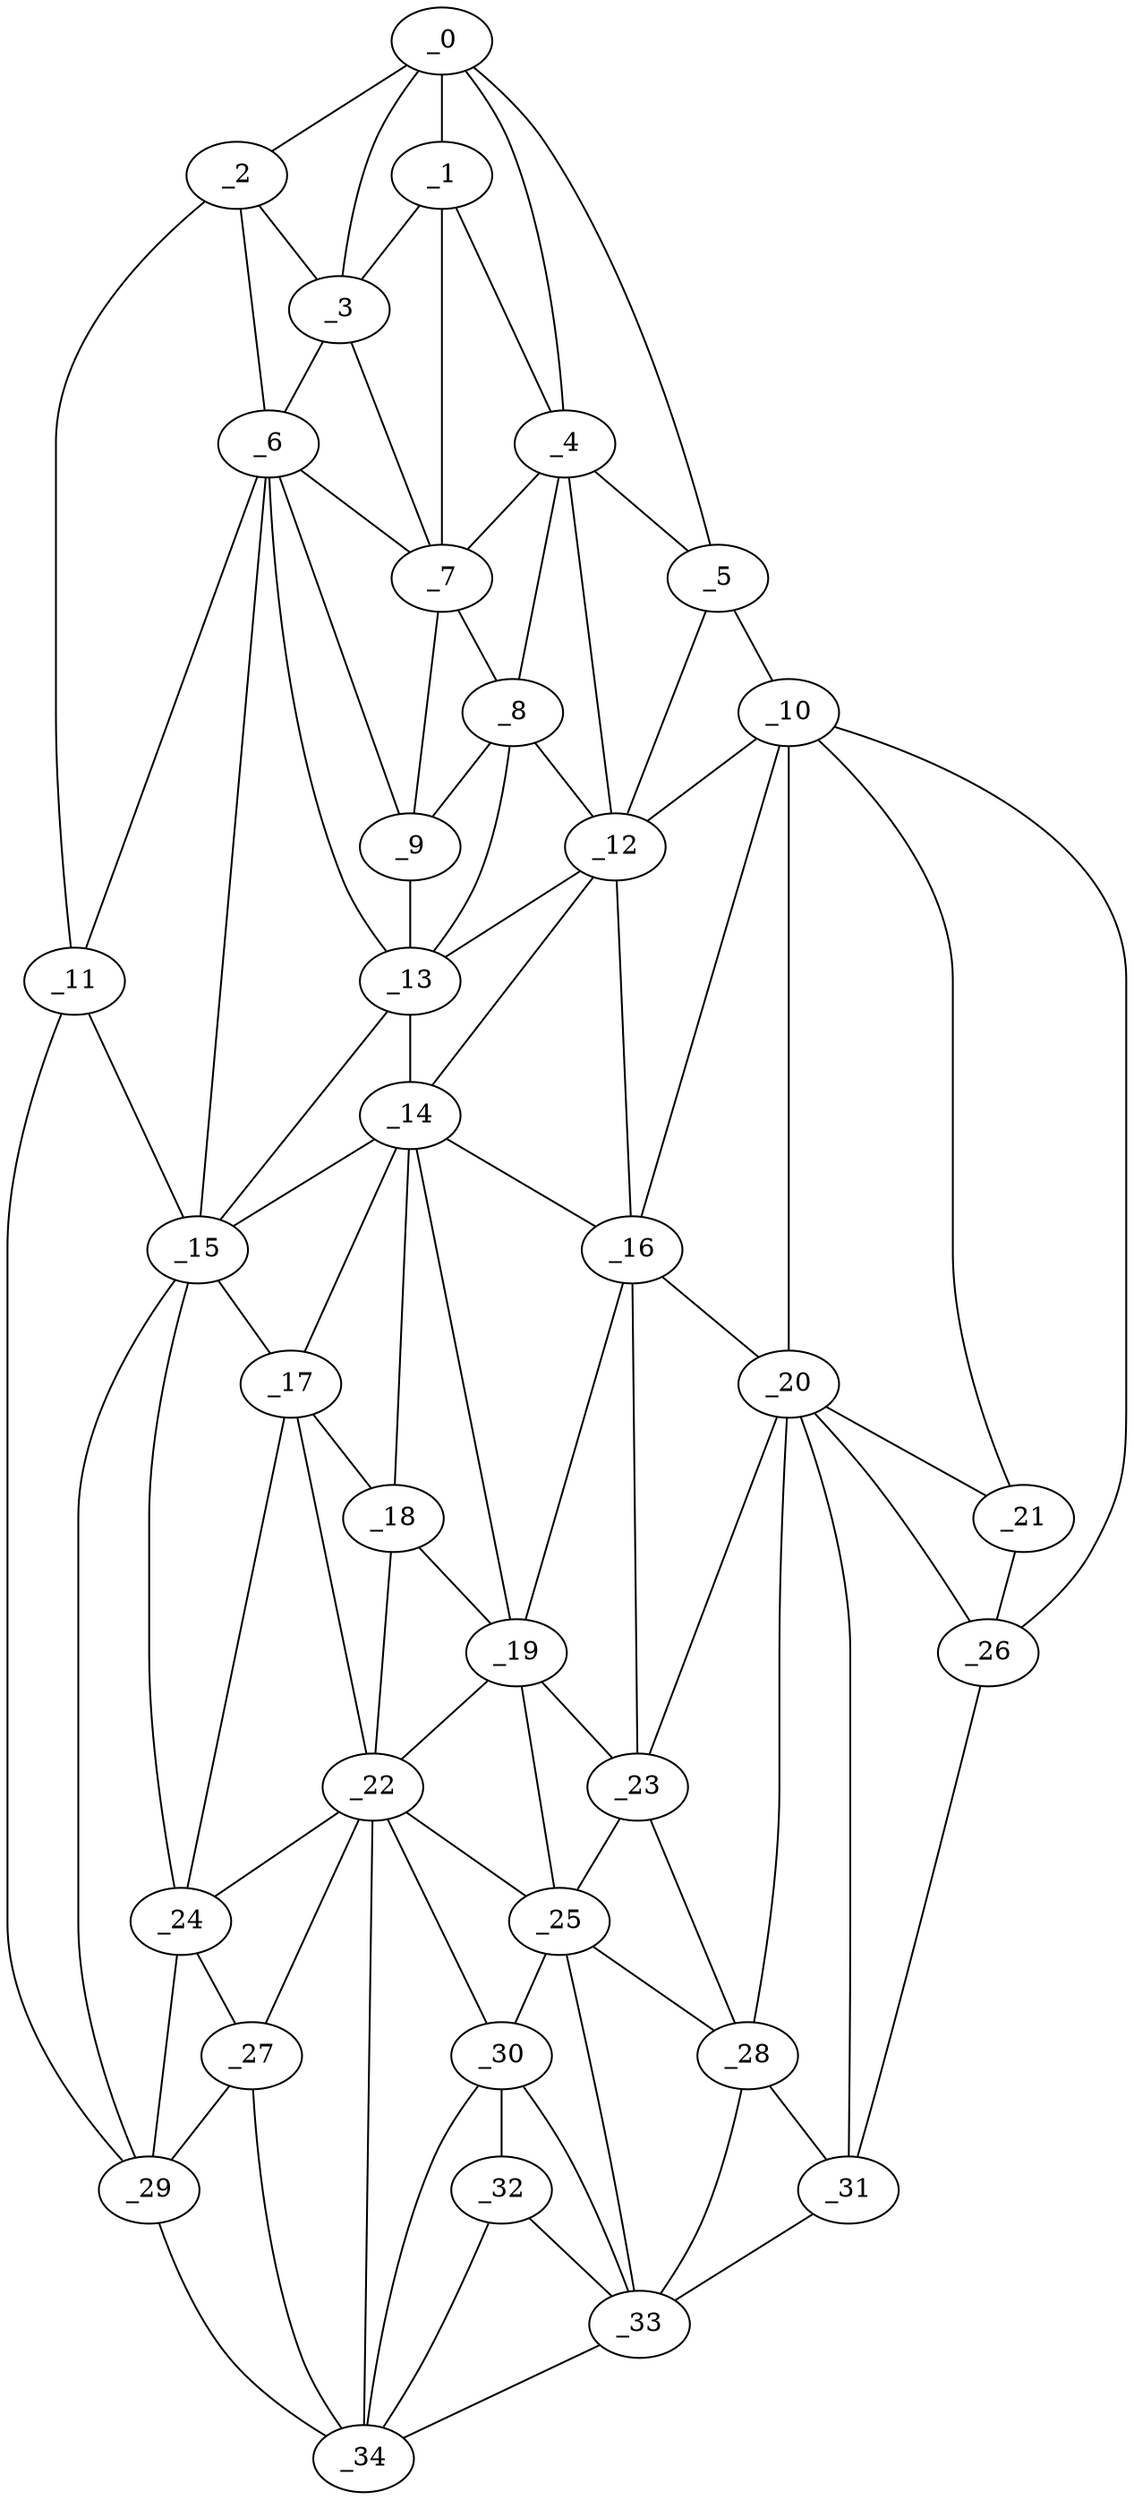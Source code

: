 graph "obj58__40.gxl" {
	_0	 [x=18,
		y=66];
	_1	 [x=25,
		y=62];
	_0 -- _1	 [valence=1];
	_2	 [x=26,
		y=14];
	_0 -- _2	 [valence=1];
	_3	 [x=26,
		y=43];
	_0 -- _3	 [valence=1];
	_4	 [x=30,
		y=65];
	_0 -- _4	 [valence=2];
	_5	 [x=33,
		y=90];
	_0 -- _5	 [valence=1];
	_1 -- _3	 [valence=2];
	_1 -- _4	 [valence=2];
	_7	 [x=36,
		y=46];
	_1 -- _7	 [valence=1];
	_2 -- _3	 [valence=1];
	_6	 [x=36,
		y=28];
	_2 -- _6	 [valence=2];
	_11	 [x=45,
		y=7];
	_2 -- _11	 [valence=1];
	_3 -- _6	 [valence=2];
	_3 -- _7	 [valence=1];
	_4 -- _5	 [valence=1];
	_4 -- _7	 [valence=2];
	_8	 [x=37,
		y=65];
	_4 -- _8	 [valence=1];
	_12	 [x=46,
		y=75];
	_4 -- _12	 [valence=2];
	_10	 [x=41,
		y=98];
	_5 -- _10	 [valence=1];
	_5 -- _12	 [valence=2];
	_6 -- _7	 [valence=2];
	_9	 [x=39,
		y=45];
	_6 -- _9	 [valence=2];
	_6 -- _11	 [valence=1];
	_13	 [x=52,
		y=48];
	_6 -- _13	 [valence=2];
	_15	 [x=57,
		y=16];
	_6 -- _15	 [valence=2];
	_7 -- _8	 [valence=2];
	_7 -- _9	 [valence=2];
	_8 -- _9	 [valence=2];
	_8 -- _12	 [valence=2];
	_8 -- _13	 [valence=2];
	_9 -- _13	 [valence=2];
	_10 -- _12	 [valence=1];
	_16	 [x=67,
		y=72];
	_10 -- _16	 [valence=2];
	_20	 [x=87,
		y=95];
	_10 -- _20	 [valence=2];
	_21	 [x=87,
		y=103];
	_10 -- _21	 [valence=1];
	_26	 [x=95,
		y=104];
	_10 -- _26	 [valence=1];
	_11 -- _15	 [valence=2];
	_29	 [x=101,
		y=16];
	_11 -- _29	 [valence=1];
	_12 -- _13	 [valence=2];
	_14	 [x=56,
		y=48];
	_12 -- _14	 [valence=2];
	_12 -- _16	 [valence=2];
	_13 -- _14	 [valence=2];
	_13 -- _15	 [valence=2];
	_14 -- _15	 [valence=2];
	_14 -- _16	 [valence=2];
	_17	 [x=71,
		y=39];
	_14 -- _17	 [valence=1];
	_18	 [x=77,
		y=48];
	_14 -- _18	 [valence=2];
	_19	 [x=77,
		y=65];
	_14 -- _19	 [valence=2];
	_15 -- _17	 [valence=2];
	_24	 [x=93,
		y=28];
	_15 -- _24	 [valence=1];
	_15 -- _29	 [valence=2];
	_16 -- _19	 [valence=1];
	_16 -- _20	 [valence=2];
	_23	 [x=92,
		y=83];
	_16 -- _23	 [valence=1];
	_17 -- _18	 [valence=2];
	_22	 [x=91,
		y=45];
	_17 -- _22	 [valence=2];
	_17 -- _24	 [valence=2];
	_18 -- _19	 [valence=1];
	_18 -- _22	 [valence=1];
	_19 -- _22	 [valence=2];
	_19 -- _23	 [valence=2];
	_25	 [x=95,
		y=71];
	_19 -- _25	 [valence=2];
	_20 -- _21	 [valence=2];
	_20 -- _23	 [valence=2];
	_20 -- _26	 [valence=1];
	_28	 [x=100,
		y=88];
	_20 -- _28	 [valence=2];
	_31	 [x=103,
		y=98];
	_20 -- _31	 [valence=2];
	_21 -- _26	 [valence=2];
	_22 -- _24	 [valence=2];
	_22 -- _25	 [valence=2];
	_27	 [x=98,
		y=39];
	_22 -- _27	 [valence=2];
	_30	 [x=103,
		y=69];
	_22 -- _30	 [valence=1];
	_34	 [x=113,
		y=63];
	_22 -- _34	 [valence=2];
	_23 -- _25	 [valence=2];
	_23 -- _28	 [valence=2];
	_24 -- _27	 [valence=2];
	_24 -- _29	 [valence=2];
	_25 -- _28	 [valence=2];
	_25 -- _30	 [valence=2];
	_33	 [x=109,
		y=83];
	_25 -- _33	 [valence=2];
	_26 -- _31	 [valence=1];
	_27 -- _29	 [valence=2];
	_27 -- _34	 [valence=2];
	_28 -- _31	 [valence=1];
	_28 -- _33	 [valence=2];
	_29 -- _34	 [valence=1];
	_32	 [x=109,
		y=73];
	_30 -- _32	 [valence=1];
	_30 -- _33	 [valence=2];
	_30 -- _34	 [valence=1];
	_31 -- _33	 [valence=1];
	_32 -- _33	 [valence=2];
	_32 -- _34	 [valence=2];
	_33 -- _34	 [valence=1];
}
